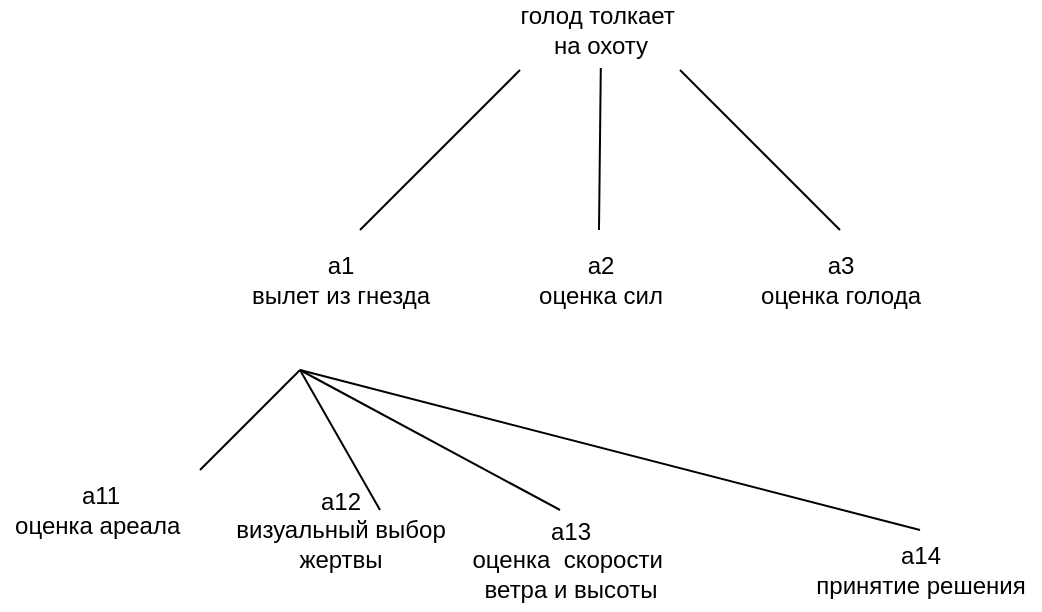 <mxfile version="14.8.0" type="github">
  <diagram id="anJlLvkWq_PP1uxf_oCJ" name="Page-1">
    <mxGraphModel dx="1020" dy="477" grid="1" gridSize="10" guides="1" tooltips="1" connect="1" arrows="1" fold="1" page="1" pageScale="1" pageWidth="827" pageHeight="1169" math="0" shadow="0">
      <root>
        <mxCell id="0" />
        <mxCell id="1" parent="0" />
        <mxCell id="R1EOh1apzf8Dv1liHxV--1" value="голод толкает&amp;nbsp;&lt;br&gt;на охоту&lt;br&gt;" style="text;html=1;align=center;verticalAlign=middle;resizable=0;points=[];autosize=1;strokeColor=none;" vertex="1" parent="1">
          <mxGeometry x="350" y="45" width="100" height="30" as="geometry" />
        </mxCell>
        <mxCell id="R1EOh1apzf8Dv1liHxV--2" value="" style="endArrow=none;html=1;" edge="1" parent="1">
          <mxGeometry width="50" height="50" relative="1" as="geometry">
            <mxPoint x="280" y="160" as="sourcePoint" />
            <mxPoint x="360" y="80" as="targetPoint" />
          </mxGeometry>
        </mxCell>
        <mxCell id="R1EOh1apzf8Dv1liHxV--3" value="" style="endArrow=none;html=1;entryX=0.504;entryY=1.133;entryDx=0;entryDy=0;entryPerimeter=0;" edge="1" parent="1" target="R1EOh1apzf8Dv1liHxV--1">
          <mxGeometry width="50" height="50" relative="1" as="geometry">
            <mxPoint x="399.5" y="160" as="sourcePoint" />
            <mxPoint x="399.5" y="90" as="targetPoint" />
          </mxGeometry>
        </mxCell>
        <mxCell id="R1EOh1apzf8Dv1liHxV--4" value="" style="endArrow=none;html=1;" edge="1" parent="1">
          <mxGeometry width="50" height="50" relative="1" as="geometry">
            <mxPoint x="520" y="160" as="sourcePoint" />
            <mxPoint x="440" y="80" as="targetPoint" />
          </mxGeometry>
        </mxCell>
        <mxCell id="R1EOh1apzf8Dv1liHxV--5" value="а1&lt;br&gt;вылет из гнезда" style="text;html=1;align=center;verticalAlign=middle;resizable=0;points=[];autosize=1;strokeColor=none;" vertex="1" parent="1">
          <mxGeometry x="220" y="170" width="100" height="30" as="geometry" />
        </mxCell>
        <mxCell id="R1EOh1apzf8Dv1liHxV--6" value="а2&lt;br&gt;оценка сил" style="text;html=1;align=center;verticalAlign=middle;resizable=0;points=[];autosize=1;strokeColor=none;" vertex="1" parent="1">
          <mxGeometry x="360" y="170" width="80" height="30" as="geometry" />
        </mxCell>
        <mxCell id="R1EOh1apzf8Dv1liHxV--7" value="а3&lt;br&gt;оценка голода" style="text;html=1;align=center;verticalAlign=middle;resizable=0;points=[];autosize=1;strokeColor=none;" vertex="1" parent="1">
          <mxGeometry x="470" y="170" width="100" height="30" as="geometry" />
        </mxCell>
        <mxCell id="R1EOh1apzf8Dv1liHxV--8" value="" style="endArrow=none;html=1;" edge="1" parent="1">
          <mxGeometry width="50" height="50" relative="1" as="geometry">
            <mxPoint x="200" y="280" as="sourcePoint" />
            <mxPoint x="250" y="230" as="targetPoint" />
          </mxGeometry>
        </mxCell>
        <mxCell id="R1EOh1apzf8Dv1liHxV--10" value="" style="endArrow=none;html=1;" edge="1" parent="1">
          <mxGeometry width="50" height="50" relative="1" as="geometry">
            <mxPoint x="250" y="230" as="sourcePoint" />
            <mxPoint x="290" y="300" as="targetPoint" />
          </mxGeometry>
        </mxCell>
        <mxCell id="R1EOh1apzf8Dv1liHxV--11" value="" style="endArrow=none;html=1;" edge="1" parent="1">
          <mxGeometry width="50" height="50" relative="1" as="geometry">
            <mxPoint x="380" y="300" as="sourcePoint" />
            <mxPoint x="250" y="230" as="targetPoint" />
          </mxGeometry>
        </mxCell>
        <mxCell id="R1EOh1apzf8Dv1liHxV--14" value="" style="endArrow=none;html=1;" edge="1" parent="1">
          <mxGeometry width="50" height="50" relative="1" as="geometry">
            <mxPoint x="250" y="230" as="sourcePoint" />
            <mxPoint x="560" y="310" as="targetPoint" />
          </mxGeometry>
        </mxCell>
        <mxCell id="R1EOh1apzf8Dv1liHxV--15" value="a11&lt;br&gt;оценка ареала&amp;nbsp;" style="text;html=1;align=center;verticalAlign=middle;resizable=0;points=[];autosize=1;strokeColor=none;" vertex="1" parent="1">
          <mxGeometry x="100" y="285" width="100" height="30" as="geometry" />
        </mxCell>
        <mxCell id="R1EOh1apzf8Dv1liHxV--16" value="а12&lt;br&gt;визуальный выбор &lt;br&gt;жертвы" style="text;html=1;align=center;verticalAlign=middle;resizable=0;points=[];autosize=1;strokeColor=none;" vertex="1" parent="1">
          <mxGeometry x="210" y="285" width="120" height="50" as="geometry" />
        </mxCell>
        <mxCell id="R1EOh1apzf8Dv1liHxV--17" value="а13&lt;br&gt;оценка&amp;nbsp; скорости&amp;nbsp;&lt;br&gt;ветра и высоты&lt;br&gt;" style="text;html=1;align=center;verticalAlign=middle;resizable=0;points=[];autosize=1;strokeColor=none;" vertex="1" parent="1">
          <mxGeometry x="330" y="300" width="110" height="50" as="geometry" />
        </mxCell>
        <mxCell id="R1EOh1apzf8Dv1liHxV--18" value="а14&lt;br&gt;принятие решения&lt;br&gt;" style="text;html=1;align=center;verticalAlign=middle;resizable=0;points=[];autosize=1;strokeColor=none;" vertex="1" parent="1">
          <mxGeometry x="500" y="315" width="120" height="30" as="geometry" />
        </mxCell>
      </root>
    </mxGraphModel>
  </diagram>
</mxfile>
